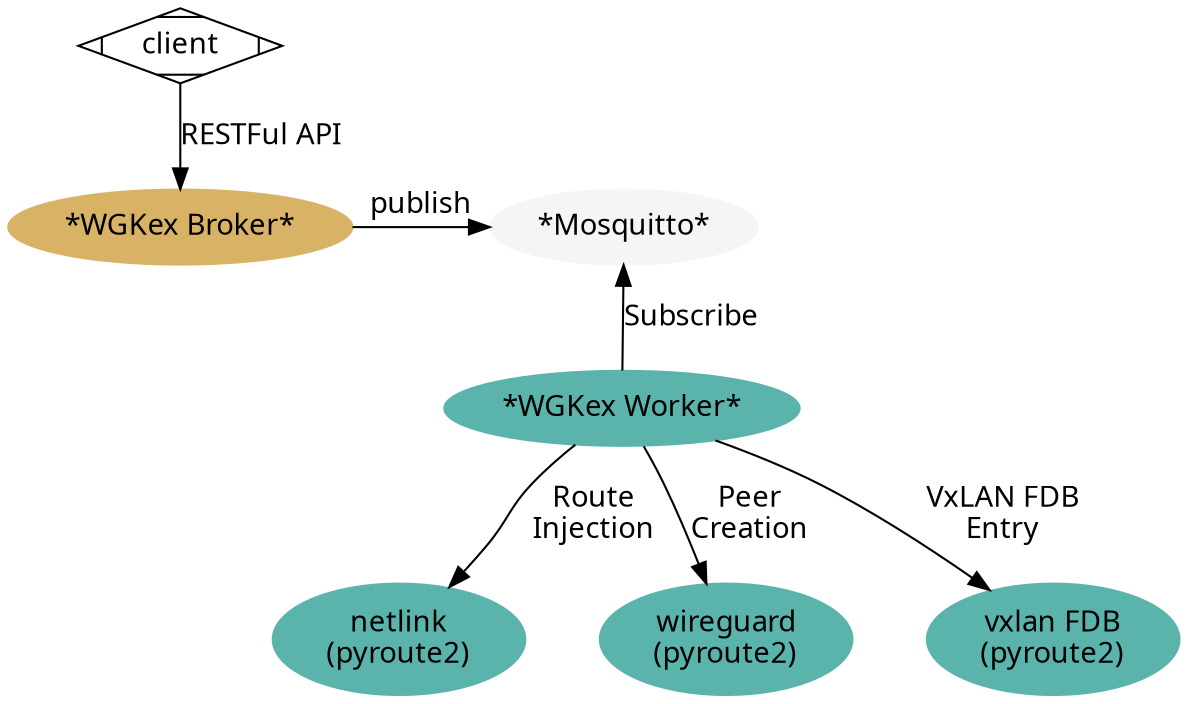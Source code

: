 # http://www.graphviz.org/content/cluster

digraph G {
  graph [fontname = "Handlee"];
  node [fontname = "Handlee"];
  edge [fontname = "Handlee"];

  bgcolor=transparent;

  subgraph wgkex_broker {
    style=filled;
    color=lightgrey;
    style="dotted"
    node [style=filled,color="#d8b365"];
    wgkex_broker [label="*WGKex Broker*"];
    fontsize = 20;
  }

  subgraph wgkex_mqtt {
    node [style=filled,color="#f5f5f5"];
    style="dotted"
    mqtt [label="*Mosquitto*"];
    fontsize = 20;
    color=blue
  }

  subgraph wgkex_worker {
    node [style=filled,color="#5ab4ac"];
    style="dotted"
    color=blue;
    label = "*WGKEX Worker*";
    fontsize = 20;
    color=blue
    mqtt -> wgkex_worker -> netlink -> wireguard -> vxlan [style=invis];
    wgkex_worker [label="*WGKex Worker*"];
    netlink [label="netlink\n(pyroute2)"];
    wireguard [label="wireguard\n(pyroute2)"];
    vxlan [label="vxlan FDB\n(pyroute2)"];
  }
  client -> wgkex_broker [label="RESTFul API"];
  wgkex_broker -> mqtt [label="publish"];
  wgkex_worker -> mqtt [label="Subscribe"];
  wgkex_worker -> netlink [label="Route\nInjection"];
  wgkex_worker -> wireguard [label="Peer\nCreation"];
  wgkex_worker -> vxlan [label="VxLAN FDB\nEntry"];

  client [shape=Mdiamond];
  {rank=same wgkex_broker mqtt}
  {rank=same netlink wireguard vxlan}
}
